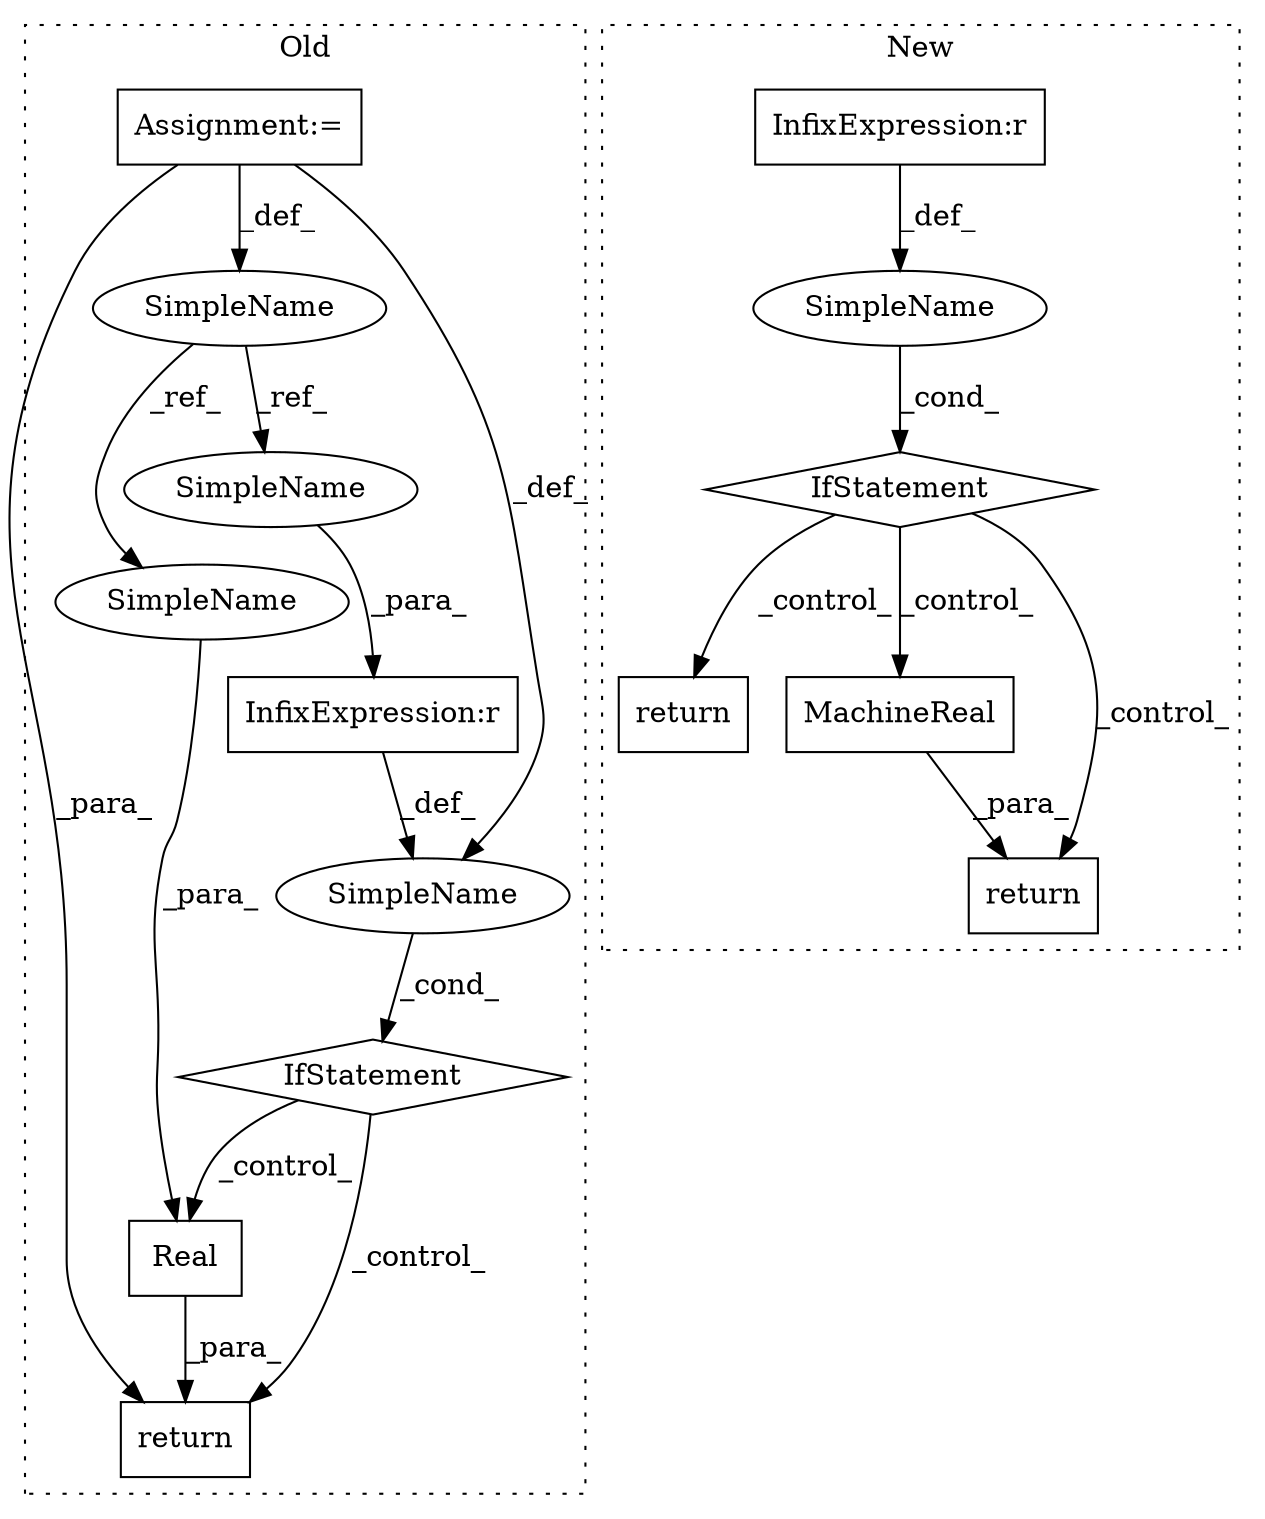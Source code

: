 digraph G {
subgraph cluster0 {
1 [label="Real" a="32" s="3577,3609" l="5,1" shape="box"];
5 [label="return" a="41" s="3570" l="7" shape="box"];
6 [label="SimpleName" a="42" s="3503" l="4" shape="ellipse"];
7 [label="InfixExpression:r" a="27" s="3552" l="4" shape="box"];
8 [label="SimpleName" a="42" s="" l="" shape="ellipse"];
11 [label="IfStatement" a="25" s="3544,3560" l="4,2" shape="diamond"];
12 [label="Assignment:=" a="7" s="3507" l="1" shape="box"];
14 [label="SimpleName" a="42" s="3548" l="4" shape="ellipse"];
15 [label="SimpleName" a="42" s="3605" l="4" shape="ellipse"];
label = "Old";
style="dotted";
}
subgraph cluster1 {
2 [label="IfStatement" a="25" s="3398,3436" l="4,2" shape="diamond"];
3 [label="SimpleName" a="42" s="" l="" shape="ellipse"];
4 [label="return" a="41" s="3511" l="7" shape="box"];
9 [label="MachineReal" a="32" s="3453,3498" l="12,1" shape="box"];
10 [label="InfixExpression:r" a="27" s="3406" l="4" shape="box"];
13 [label="return" a="41" s="3446" l="7" shape="box"];
label = "New";
style="dotted";
}
1 -> 5 [label="_para_"];
2 -> 4 [label="_control_"];
2 -> 13 [label="_control_"];
2 -> 9 [label="_control_"];
3 -> 2 [label="_cond_"];
6 -> 15 [label="_ref_"];
6 -> 14 [label="_ref_"];
7 -> 8 [label="_def_"];
8 -> 11 [label="_cond_"];
9 -> 13 [label="_para_"];
10 -> 3 [label="_def_"];
11 -> 5 [label="_control_"];
11 -> 1 [label="_control_"];
12 -> 6 [label="_def_"];
12 -> 5 [label="_para_"];
12 -> 8 [label="_def_"];
14 -> 7 [label="_para_"];
15 -> 1 [label="_para_"];
}